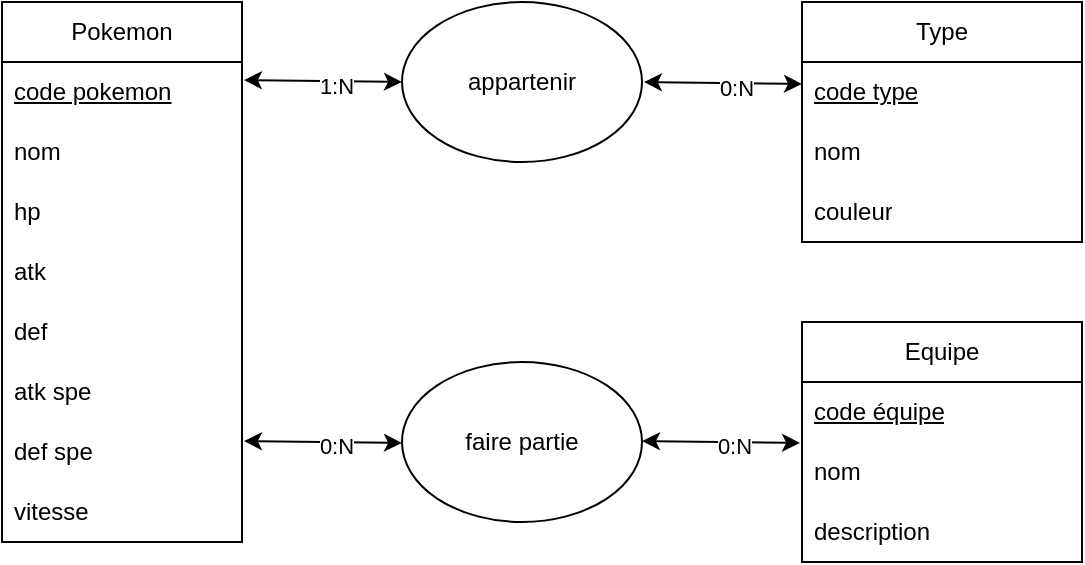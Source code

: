 <mxfile>
    <diagram id="DJuN2CIe-LOp5vF4EfTa" name="Page-1">
        <mxGraphModel dx="302" dy="436" grid="1" gridSize="10" guides="1" tooltips="1" connect="1" arrows="1" fold="1" page="1" pageScale="1" pageWidth="827" pageHeight="1169" math="0" shadow="0">
            <root>
                <mxCell id="0"/>
                <mxCell id="1" parent="0"/>
                <mxCell id="2" value="Pokemon" style="swimlane;fontStyle=0;childLayout=stackLayout;horizontal=1;startSize=30;horizontalStack=0;resizeParent=1;resizeParentMax=0;resizeLast=0;collapsible=1;marginBottom=0;whiteSpace=wrap;html=1;" parent="1" vertex="1">
                    <mxGeometry x="40" y="40" width="120" height="270" as="geometry"/>
                </mxCell>
                <mxCell id="3" value="code pokemon" style="text;strokeColor=none;fillColor=none;align=left;verticalAlign=middle;spacingLeft=4;spacingRight=4;overflow=hidden;points=[[0,0.5],[1,0.5]];portConstraint=eastwest;rotatable=0;whiteSpace=wrap;html=1;fontStyle=4" parent="2" vertex="1">
                    <mxGeometry y="30" width="120" height="30" as="geometry"/>
                </mxCell>
                <mxCell id="4" value="nom" style="text;strokeColor=none;fillColor=none;align=left;verticalAlign=middle;spacingLeft=4;spacingRight=4;overflow=hidden;points=[[0,0.5],[1,0.5]];portConstraint=eastwest;rotatable=0;whiteSpace=wrap;html=1;" parent="2" vertex="1">
                    <mxGeometry y="60" width="120" height="30" as="geometry"/>
                </mxCell>
                <mxCell id="5" value="hp" style="text;strokeColor=none;fillColor=none;align=left;verticalAlign=middle;spacingLeft=4;spacingRight=4;overflow=hidden;points=[[0,0.5],[1,0.5]];portConstraint=eastwest;rotatable=0;whiteSpace=wrap;html=1;" parent="2" vertex="1">
                    <mxGeometry y="90" width="120" height="30" as="geometry"/>
                </mxCell>
                <mxCell id="6" value="atk" style="text;strokeColor=none;fillColor=none;align=left;verticalAlign=middle;spacingLeft=4;spacingRight=4;overflow=hidden;points=[[0,0.5],[1,0.5]];portConstraint=eastwest;rotatable=0;whiteSpace=wrap;html=1;" parent="2" vertex="1">
                    <mxGeometry y="120" width="120" height="30" as="geometry"/>
                </mxCell>
                <mxCell id="7" value="def" style="text;strokeColor=none;fillColor=none;align=left;verticalAlign=middle;spacingLeft=4;spacingRight=4;overflow=hidden;points=[[0,0.5],[1,0.5]];portConstraint=eastwest;rotatable=0;whiteSpace=wrap;html=1;" parent="2" vertex="1">
                    <mxGeometry y="150" width="120" height="30" as="geometry"/>
                </mxCell>
                <mxCell id="8" value="atk spe" style="text;strokeColor=none;fillColor=none;align=left;verticalAlign=middle;spacingLeft=4;spacingRight=4;overflow=hidden;points=[[0,0.5],[1,0.5]];portConstraint=eastwest;rotatable=0;whiteSpace=wrap;html=1;" parent="2" vertex="1">
                    <mxGeometry y="180" width="120" height="30" as="geometry"/>
                </mxCell>
                <mxCell id="9" value="def spe" style="text;strokeColor=none;fillColor=none;align=left;verticalAlign=middle;spacingLeft=4;spacingRight=4;overflow=hidden;points=[[0,0.5],[1,0.5]];portConstraint=eastwest;rotatable=0;whiteSpace=wrap;html=1;" parent="2" vertex="1">
                    <mxGeometry y="210" width="120" height="30" as="geometry"/>
                </mxCell>
                <mxCell id="10" value="vitesse" style="text;strokeColor=none;fillColor=none;align=left;verticalAlign=middle;spacingLeft=4;spacingRight=4;overflow=hidden;points=[[0,0.5],[1,0.5]];portConstraint=eastwest;rotatable=0;whiteSpace=wrap;html=1;" parent="2" vertex="1">
                    <mxGeometry y="240" width="120" height="30" as="geometry"/>
                </mxCell>
                <mxCell id="11" value="Type" style="swimlane;fontStyle=0;childLayout=stackLayout;horizontal=1;startSize=30;horizontalStack=0;resizeParent=1;resizeParentMax=0;resizeLast=0;collapsible=1;marginBottom=0;whiteSpace=wrap;html=1;" parent="1" vertex="1">
                    <mxGeometry x="440" y="40" width="140" height="120" as="geometry"/>
                </mxCell>
                <mxCell id="12" value="code type" style="text;strokeColor=none;fillColor=none;align=left;verticalAlign=middle;spacingLeft=4;spacingRight=4;overflow=hidden;points=[[0,0.5],[1,0.5]];portConstraint=eastwest;rotatable=0;whiteSpace=wrap;html=1;fontStyle=4" parent="11" vertex="1">
                    <mxGeometry y="30" width="140" height="30" as="geometry"/>
                </mxCell>
                <mxCell id="13" value="nom" style="text;strokeColor=none;fillColor=none;align=left;verticalAlign=middle;spacingLeft=4;spacingRight=4;overflow=hidden;points=[[0,0.5],[1,0.5]];portConstraint=eastwest;rotatable=0;whiteSpace=wrap;html=1;" parent="11" vertex="1">
                    <mxGeometry y="60" width="140" height="30" as="geometry"/>
                </mxCell>
                <mxCell id="14" value="couleur" style="text;strokeColor=none;fillColor=none;align=left;verticalAlign=middle;spacingLeft=4;spacingRight=4;overflow=hidden;points=[[0,0.5],[1,0.5]];portConstraint=eastwest;rotatable=0;whiteSpace=wrap;html=1;" parent="11" vertex="1">
                    <mxGeometry y="90" width="140" height="30" as="geometry"/>
                </mxCell>
                <mxCell id="16" value="Equipe" style="swimlane;fontStyle=0;childLayout=stackLayout;horizontal=1;startSize=30;horizontalStack=0;resizeParent=1;resizeParentMax=0;resizeLast=0;collapsible=1;marginBottom=0;whiteSpace=wrap;html=1;" parent="1" vertex="1">
                    <mxGeometry x="440" y="200" width="140" height="120" as="geometry"/>
                </mxCell>
                <mxCell id="17" value="code équipe" style="text;strokeColor=none;fillColor=none;align=left;verticalAlign=middle;spacingLeft=4;spacingRight=4;overflow=hidden;points=[[0,0.5],[1,0.5]];portConstraint=eastwest;rotatable=0;whiteSpace=wrap;html=1;fontStyle=4" parent="16" vertex="1">
                    <mxGeometry y="30" width="140" height="30" as="geometry"/>
                </mxCell>
                <mxCell id="18" value="nom" style="text;strokeColor=none;fillColor=none;align=left;verticalAlign=middle;spacingLeft=4;spacingRight=4;overflow=hidden;points=[[0,0.5],[1,0.5]];portConstraint=eastwest;rotatable=0;whiteSpace=wrap;html=1;" parent="16" vertex="1">
                    <mxGeometry y="60" width="140" height="30" as="geometry"/>
                </mxCell>
                <mxCell id="19" value="description" style="text;strokeColor=none;fillColor=none;align=left;verticalAlign=middle;spacingLeft=4;spacingRight=4;overflow=hidden;points=[[0,0.5],[1,0.5]];portConstraint=eastwest;rotatable=0;whiteSpace=wrap;html=1;" parent="16" vertex="1">
                    <mxGeometry y="90" width="140" height="30" as="geometry"/>
                </mxCell>
                <mxCell id="24" value="appartenir" style="ellipse;whiteSpace=wrap;html=1;" parent="1" vertex="1">
                    <mxGeometry x="240" y="40" width="120" height="80" as="geometry"/>
                </mxCell>
                <mxCell id="26" value="" style="endArrow=classic;startArrow=classic;html=1;exitX=1.008;exitY=0.3;exitDx=0;exitDy=0;entryX=0;entryY=0.5;entryDx=0;entryDy=0;exitPerimeter=0;" parent="1" source="3" target="24" edge="1">
                    <mxGeometry width="50" height="50" relative="1" as="geometry">
                        <mxPoint x="330" y="280" as="sourcePoint"/>
                        <mxPoint x="380" y="230" as="targetPoint"/>
                    </mxGeometry>
                </mxCell>
                <mxCell id="27" value="1:N" style="edgeLabel;html=1;align=center;verticalAlign=middle;resizable=0;points=[];" parent="26" vertex="1" connectable="0">
                    <mxGeometry x="0.166" y="-2" relative="1" as="geometry">
                        <mxPoint as="offset"/>
                    </mxGeometry>
                </mxCell>
                <mxCell id="28" value="" style="endArrow=classic;startArrow=classic;html=1;exitX=1.008;exitY=0.3;exitDx=0;exitDy=0;entryX=0;entryY=0.5;entryDx=0;entryDy=0;exitPerimeter=0;" parent="1" edge="1">
                    <mxGeometry width="50" height="50" relative="1" as="geometry">
                        <mxPoint x="360.96" y="80" as="sourcePoint"/>
                        <mxPoint x="440" y="81" as="targetPoint"/>
                    </mxGeometry>
                </mxCell>
                <mxCell id="29" value="0:N" style="edgeLabel;html=1;align=center;verticalAlign=middle;resizable=0;points=[];" parent="28" vertex="1" connectable="0">
                    <mxGeometry x="0.166" y="-2" relative="1" as="geometry">
                        <mxPoint as="offset"/>
                    </mxGeometry>
                </mxCell>
                <mxCell id="30" value="faire partie" style="ellipse;whiteSpace=wrap;html=1;" parent="1" vertex="1">
                    <mxGeometry x="240" y="220" width="120" height="80" as="geometry"/>
                </mxCell>
                <mxCell id="31" value="" style="endArrow=classic;startArrow=classic;html=1;exitX=1.008;exitY=0.3;exitDx=0;exitDy=0;entryX=0;entryY=0.5;entryDx=0;entryDy=0;exitPerimeter=0;" parent="1" edge="1">
                    <mxGeometry width="50" height="50" relative="1" as="geometry">
                        <mxPoint x="160.96" y="259.5" as="sourcePoint"/>
                        <mxPoint x="240" y="260.5" as="targetPoint"/>
                    </mxGeometry>
                </mxCell>
                <mxCell id="32" value="0:N" style="edgeLabel;html=1;align=center;verticalAlign=middle;resizable=0;points=[];" parent="31" vertex="1" connectable="0">
                    <mxGeometry x="0.166" y="-2" relative="1" as="geometry">
                        <mxPoint as="offset"/>
                    </mxGeometry>
                </mxCell>
                <mxCell id="33" value="" style="endArrow=classic;startArrow=classic;html=1;exitX=1.008;exitY=0.3;exitDx=0;exitDy=0;entryX=0;entryY=0.5;entryDx=0;entryDy=0;exitPerimeter=0;" parent="1" edge="1">
                    <mxGeometry width="50" height="50" relative="1" as="geometry">
                        <mxPoint x="360.0" y="259.5" as="sourcePoint"/>
                        <mxPoint x="439.04" y="260.5" as="targetPoint"/>
                    </mxGeometry>
                </mxCell>
                <mxCell id="34" value="0:N" style="edgeLabel;html=1;align=center;verticalAlign=middle;resizable=0;points=[];" parent="33" vertex="1" connectable="0">
                    <mxGeometry x="0.166" y="-2" relative="1" as="geometry">
                        <mxPoint as="offset"/>
                    </mxGeometry>
                </mxCell>
            </root>
        </mxGraphModel>
    </diagram>
</mxfile>